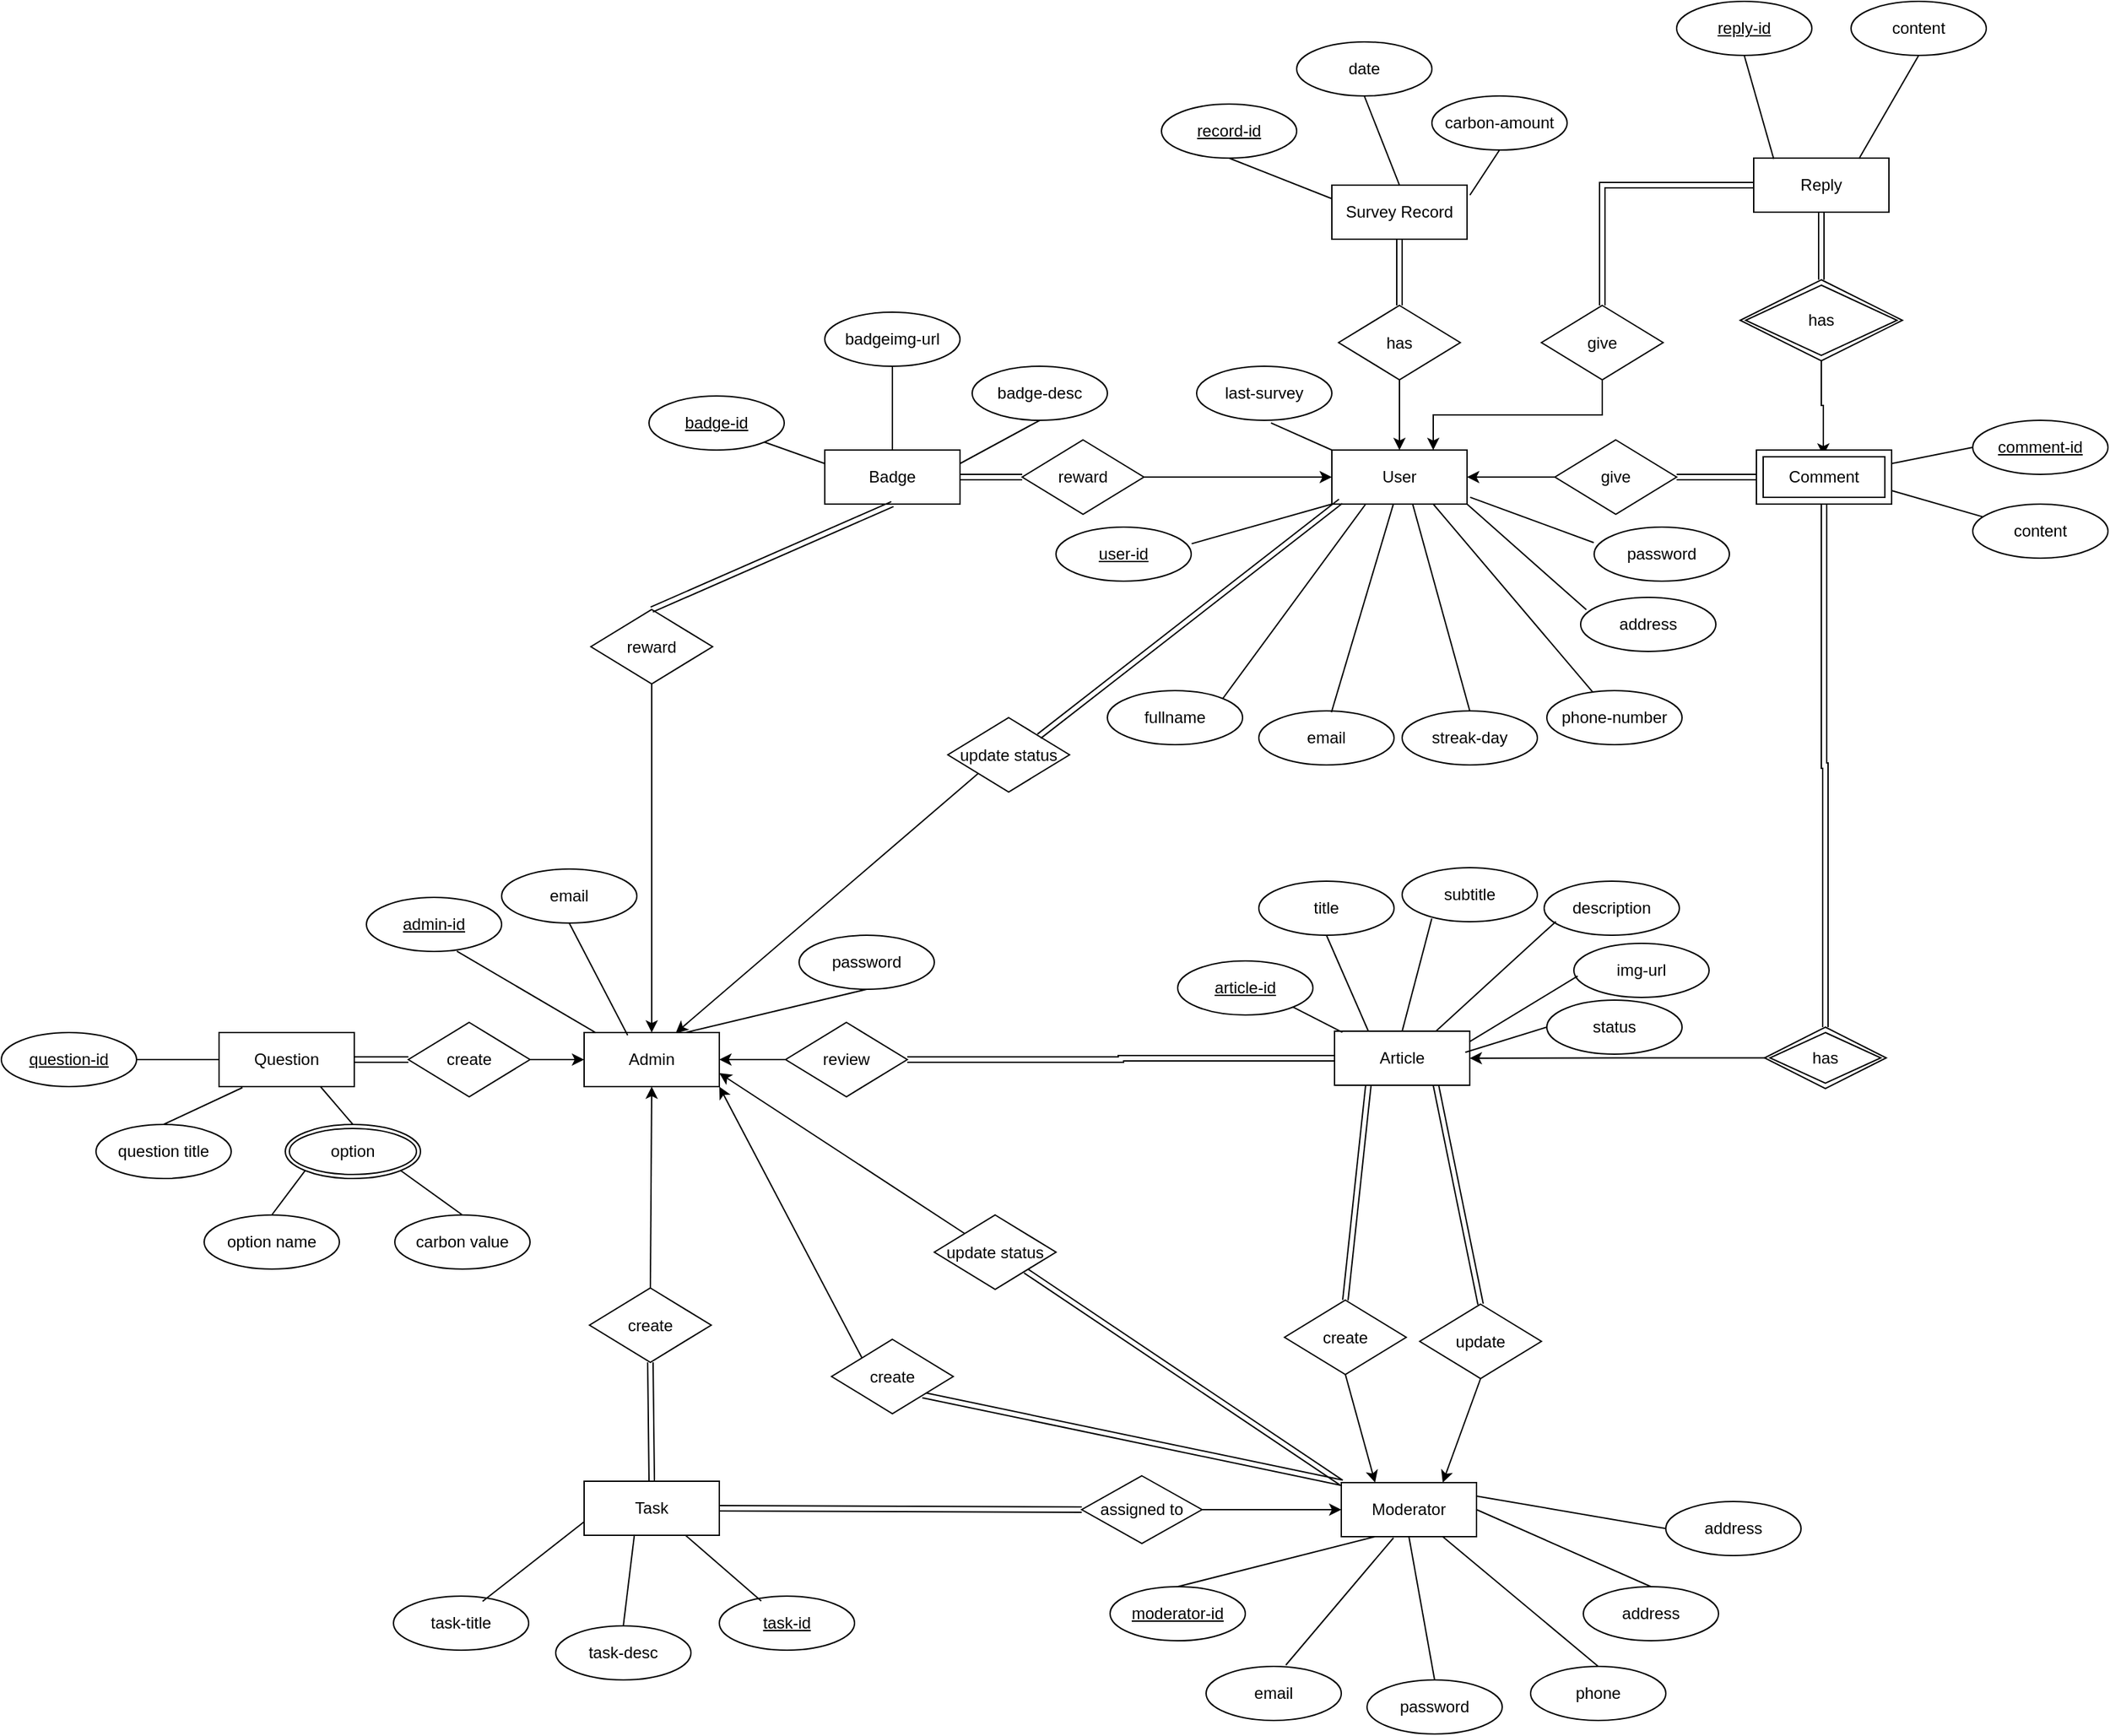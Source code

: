 <mxfile version="24.4.4" type="github">
  <diagram name="Page-1" id="LDCwevBWYP7GDwlMyTgj">
    <mxGraphModel dx="1764" dy="991" grid="1" gridSize="10" guides="1" tooltips="1" connect="1" arrows="1" fold="1" page="1" pageScale="1" pageWidth="850" pageHeight="1100" math="0" shadow="0">
      <root>
        <mxCell id="0" />
        <mxCell id="1" parent="0" />
        <mxCell id="6sJl87-KyiJKdT4K7YQF-11" value="Admin" style="whiteSpace=wrap;html=1;align=center;" parent="1" vertex="1">
          <mxGeometry x="501" y="873" width="100" height="40" as="geometry" />
        </mxCell>
        <mxCell id="6sJl87-KyiJKdT4K7YQF-12" value="Question" style="whiteSpace=wrap;html=1;align=center;" parent="1" vertex="1">
          <mxGeometry x="231" y="873" width="100" height="40" as="geometry" />
        </mxCell>
        <mxCell id="6sJl87-KyiJKdT4K7YQF-13" value="create" style="shape=rhombus;perimeter=rhombusPerimeter;whiteSpace=wrap;html=1;align=center;" parent="1" vertex="1">
          <mxGeometry x="371" y="865.5" width="90" height="55" as="geometry" />
        </mxCell>
        <mxCell id="6sJl87-KyiJKdT4K7YQF-14" value="" style="endArrow=none;html=1;rounded=0;shape=link;exitX=1;exitY=0.5;exitDx=0;exitDy=0;entryX=0;entryY=0.5;entryDx=0;entryDy=0;" parent="1" source="6sJl87-KyiJKdT4K7YQF-12" target="6sJl87-KyiJKdT4K7YQF-13" edge="1">
          <mxGeometry relative="1" as="geometry">
            <mxPoint x="341" y="903" as="sourcePoint" />
            <mxPoint x="411" y="918" as="targetPoint" />
          </mxGeometry>
        </mxCell>
        <mxCell id="6sJl87-KyiJKdT4K7YQF-15" value="" style="endArrow=classic;html=1;rounded=0;entryX=0;entryY=0.5;entryDx=0;entryDy=0;" parent="1" target="6sJl87-KyiJKdT4K7YQF-11" edge="1">
          <mxGeometry width="50" height="50" relative="1" as="geometry">
            <mxPoint x="461" y="893" as="sourcePoint" />
            <mxPoint x="501" y="923" as="targetPoint" />
          </mxGeometry>
        </mxCell>
        <mxCell id="6sJl87-KyiJKdT4K7YQF-16" value="create" style="shape=rhombus;perimeter=rhombusPerimeter;whiteSpace=wrap;html=1;align=center;" parent="1" vertex="1">
          <mxGeometry x="505" y="1062" width="90" height="55" as="geometry" />
        </mxCell>
        <mxCell id="6sJl87-KyiJKdT4K7YQF-17" value="Task" style="whiteSpace=wrap;html=1;align=center;" parent="1" vertex="1">
          <mxGeometry x="501" y="1205" width="100" height="40" as="geometry" />
        </mxCell>
        <mxCell id="6sJl87-KyiJKdT4K7YQF-18" value="" style="endArrow=none;html=1;rounded=0;shape=link;exitX=0.5;exitY=0;exitDx=0;exitDy=0;entryX=0.5;entryY=1;entryDx=0;entryDy=0;" parent="1" source="6sJl87-KyiJKdT4K7YQF-17" target="6sJl87-KyiJKdT4K7YQF-16" edge="1">
          <mxGeometry relative="1" as="geometry">
            <mxPoint x="649" y="1134" as="sourcePoint" />
            <mxPoint x="689" y="1134" as="targetPoint" />
          </mxGeometry>
        </mxCell>
        <mxCell id="6sJl87-KyiJKdT4K7YQF-19" value="" style="endArrow=classic;html=1;rounded=0;entryX=0.5;entryY=1;entryDx=0;entryDy=0;exitX=0.5;exitY=0;exitDx=0;exitDy=0;" parent="1" source="6sJl87-KyiJKdT4K7YQF-16" target="6sJl87-KyiJKdT4K7YQF-11" edge="1">
          <mxGeometry width="50" height="50" relative="1" as="geometry">
            <mxPoint x="506" y="943" as="sourcePoint" />
            <mxPoint x="546" y="943" as="targetPoint" />
          </mxGeometry>
        </mxCell>
        <mxCell id="dPGwyMM_JcIyDgCakg1t-32" style="edgeStyle=orthogonalEdgeStyle;rounded=0;orthogonalLoop=1;jettySize=auto;html=1;exitX=1;exitY=0.5;exitDx=0;exitDy=0;entryX=0;entryY=0.5;entryDx=0;entryDy=0;shape=link;" edge="1" parent="1" source="6sJl87-KyiJKdT4K7YQF-20" target="6sJl87-KyiJKdT4K7YQF-21">
          <mxGeometry relative="1" as="geometry" />
        </mxCell>
        <mxCell id="6sJl87-KyiJKdT4K7YQF-20" value="review" style="shape=rhombus;perimeter=rhombusPerimeter;whiteSpace=wrap;html=1;align=center;" parent="1" vertex="1">
          <mxGeometry x="650" y="865.5" width="90" height="55" as="geometry" />
        </mxCell>
        <mxCell id="6sJl87-KyiJKdT4K7YQF-21" value="Article" style="whiteSpace=wrap;html=1;align=center;" parent="1" vertex="1">
          <mxGeometry x="1056" y="872" width="100" height="40" as="geometry" />
        </mxCell>
        <mxCell id="6sJl87-KyiJKdT4K7YQF-23" value="" style="endArrow=classic;html=1;rounded=0;exitX=0;exitY=0.5;exitDx=0;exitDy=0;entryX=1;entryY=0.5;entryDx=0;entryDy=0;" parent="1" source="6sJl87-KyiJKdT4K7YQF-20" target="6sJl87-KyiJKdT4K7YQF-11" edge="1">
          <mxGeometry width="50" height="50" relative="1" as="geometry">
            <mxPoint x="556" y="873" as="sourcePoint" />
            <mxPoint x="606" y="823" as="targetPoint" />
          </mxGeometry>
        </mxCell>
        <mxCell id="dPGwyMM_JcIyDgCakg1t-3" style="edgeStyle=orthogonalEdgeStyle;rounded=0;orthogonalLoop=1;jettySize=auto;html=1;exitX=0.25;exitY=1;exitDx=0;exitDy=0;strokeColor=none;" edge="1" parent="1" source="6sJl87-KyiJKdT4K7YQF-25" target="6sJl87-KyiJKdT4K7YQF-72">
          <mxGeometry relative="1" as="geometry" />
        </mxCell>
        <mxCell id="6sJl87-KyiJKdT4K7YQF-25" value="Moderator" style="whiteSpace=wrap;html=1;align=center;" parent="1" vertex="1">
          <mxGeometry x="1061" y="1206" width="100" height="40" as="geometry" />
        </mxCell>
        <mxCell id="dPGwyMM_JcIyDgCakg1t-53" value="" style="edgeStyle=orthogonalEdgeStyle;rounded=0;orthogonalLoop=1;jettySize=auto;html=1;" edge="1" parent="1" source="6sJl87-KyiJKdT4K7YQF-26" target="6sJl87-KyiJKdT4K7YQF-25">
          <mxGeometry relative="1" as="geometry" />
        </mxCell>
        <mxCell id="6sJl87-KyiJKdT4K7YQF-26" value="assigned to" style="shape=rhombus;perimeter=rhombusPerimeter;whiteSpace=wrap;html=1;align=center;" parent="1" vertex="1">
          <mxGeometry x="869" y="1201" width="89" height="50" as="geometry" />
        </mxCell>
        <mxCell id="6sJl87-KyiJKdT4K7YQF-27" value="" style="shape=link;html=1;rounded=0;exitX=1;exitY=0.5;exitDx=0;exitDy=0;entryX=0;entryY=0.5;entryDx=0;entryDy=0;" parent="1" source="6sJl87-KyiJKdT4K7YQF-17" target="6sJl87-KyiJKdT4K7YQF-26" edge="1">
          <mxGeometry width="100" relative="1" as="geometry">
            <mxPoint x="796" y="1265" as="sourcePoint" />
            <mxPoint x="896" y="1265" as="targetPoint" />
          </mxGeometry>
        </mxCell>
        <mxCell id="6sJl87-KyiJKdT4K7YQF-30" value="create" style="shape=rhombus;perimeter=rhombusPerimeter;whiteSpace=wrap;html=1;align=center;" parent="1" vertex="1">
          <mxGeometry x="1019" y="1071" width="90" height="55" as="geometry" />
        </mxCell>
        <mxCell id="6sJl87-KyiJKdT4K7YQF-31" value="update" style="shape=rhombus;perimeter=rhombusPerimeter;whiteSpace=wrap;html=1;align=center;" parent="1" vertex="1">
          <mxGeometry x="1119" y="1074" width="90" height="55" as="geometry" />
        </mxCell>
        <mxCell id="6sJl87-KyiJKdT4K7YQF-32" value="" style="endArrow=classic;html=1;rounded=0;entryX=0.25;entryY=0;entryDx=0;entryDy=0;exitX=0.5;exitY=1;exitDx=0;exitDy=0;" parent="1" source="6sJl87-KyiJKdT4K7YQF-30" target="6sJl87-KyiJKdT4K7YQF-25" edge="1">
          <mxGeometry width="50" height="50" relative="1" as="geometry">
            <mxPoint x="839" y="1074" as="sourcePoint" />
            <mxPoint x="889" y="1024" as="targetPoint" />
          </mxGeometry>
        </mxCell>
        <mxCell id="6sJl87-KyiJKdT4K7YQF-33" value="" style="endArrow=classic;html=1;rounded=0;exitX=0.5;exitY=1;exitDx=0;exitDy=0;entryX=0.75;entryY=0;entryDx=0;entryDy=0;" parent="1" source="6sJl87-KyiJKdT4K7YQF-31" target="6sJl87-KyiJKdT4K7YQF-25" edge="1">
          <mxGeometry width="50" height="50" relative="1" as="geometry">
            <mxPoint x="1016" y="1103" as="sourcePoint" />
            <mxPoint x="1019" y="1154" as="targetPoint" />
          </mxGeometry>
        </mxCell>
        <mxCell id="6sJl87-KyiJKdT4K7YQF-34" value="" style="shape=link;html=1;rounded=0;entryX=0.25;entryY=1;entryDx=0;entryDy=0;exitX=0.5;exitY=0;exitDx=0;exitDy=0;" parent="1" source="6sJl87-KyiJKdT4K7YQF-30" target="6sJl87-KyiJKdT4K7YQF-21" edge="1">
          <mxGeometry width="100" relative="1" as="geometry">
            <mxPoint x="906" y="952" as="sourcePoint" />
            <mxPoint x="1006" y="952" as="targetPoint" />
          </mxGeometry>
        </mxCell>
        <mxCell id="6sJl87-KyiJKdT4K7YQF-35" value="" style="shape=link;html=1;rounded=0;entryX=0.75;entryY=1;entryDx=0;entryDy=0;exitX=0.5;exitY=0;exitDx=0;exitDy=0;" parent="1" source="6sJl87-KyiJKdT4K7YQF-31" target="6sJl87-KyiJKdT4K7YQF-21" edge="1">
          <mxGeometry width="100" relative="1" as="geometry">
            <mxPoint x="906" y="952" as="sourcePoint" />
            <mxPoint x="1006" y="952" as="targetPoint" />
          </mxGeometry>
        </mxCell>
        <mxCell id="dPGwyMM_JcIyDgCakg1t-121" style="edgeStyle=orthogonalEdgeStyle;rounded=0;orthogonalLoop=1;jettySize=auto;html=1;exitX=0.5;exitY=1;exitDx=0;exitDy=0;entryX=0.5;entryY=0;entryDx=0;entryDy=0;" edge="1" parent="1" source="6sJl87-KyiJKdT4K7YQF-36" target="6sJl87-KyiJKdT4K7YQF-11">
          <mxGeometry relative="1" as="geometry" />
        </mxCell>
        <mxCell id="6sJl87-KyiJKdT4K7YQF-36" value="reward" style="shape=rhombus;perimeter=rhombusPerimeter;whiteSpace=wrap;html=1;align=center;" parent="1" vertex="1">
          <mxGeometry x="506" y="560" width="90" height="55" as="geometry" />
        </mxCell>
        <mxCell id="6sJl87-KyiJKdT4K7YQF-37" value="Badge" style="whiteSpace=wrap;html=1;align=center;" parent="1" vertex="1">
          <mxGeometry x="679" y="442" width="100" height="40" as="geometry" />
        </mxCell>
        <mxCell id="6sJl87-KyiJKdT4K7YQF-38" value="" style="shape=link;html=1;rounded=0;exitX=0.5;exitY=1;exitDx=0;exitDy=0;entryX=0.5;entryY=0;entryDx=0;entryDy=0;" parent="1" source="6sJl87-KyiJKdT4K7YQF-37" target="6sJl87-KyiJKdT4K7YQF-36" edge="1">
          <mxGeometry width="100" relative="1" as="geometry">
            <mxPoint x="654" y="555" as="sourcePoint" />
            <mxPoint x="754" y="555" as="targetPoint" />
          </mxGeometry>
        </mxCell>
        <mxCell id="6sJl87-KyiJKdT4K7YQF-40" value="User" style="whiteSpace=wrap;html=1;align=center;" parent="1" vertex="1">
          <mxGeometry x="1054" y="442" width="100" height="40" as="geometry" />
        </mxCell>
        <mxCell id="dPGwyMM_JcIyDgCakg1t-33" style="edgeStyle=orthogonalEdgeStyle;rounded=0;orthogonalLoop=1;jettySize=auto;html=1;exitX=1;exitY=0.5;exitDx=0;exitDy=0;entryX=0;entryY=0.5;entryDx=0;entryDy=0;" edge="1" parent="1" source="6sJl87-KyiJKdT4K7YQF-41" target="6sJl87-KyiJKdT4K7YQF-40">
          <mxGeometry relative="1" as="geometry" />
        </mxCell>
        <mxCell id="6sJl87-KyiJKdT4K7YQF-41" value="reward" style="shape=rhombus;perimeter=rhombusPerimeter;whiteSpace=wrap;html=1;align=center;" parent="1" vertex="1">
          <mxGeometry x="825" y="434.5" width="90" height="55" as="geometry" />
        </mxCell>
        <mxCell id="6sJl87-KyiJKdT4K7YQF-42" value="" style="shape=link;html=1;rounded=0;exitX=1;exitY=0.5;exitDx=0;exitDy=0;entryX=0;entryY=0.5;entryDx=0;entryDy=0;" parent="1" source="6sJl87-KyiJKdT4K7YQF-37" target="6sJl87-KyiJKdT4K7YQF-41" edge="1">
          <mxGeometry width="100" relative="1" as="geometry">
            <mxPoint x="844" y="515" as="sourcePoint" />
            <mxPoint x="944" y="515" as="targetPoint" />
          </mxGeometry>
        </mxCell>
        <mxCell id="6sJl87-KyiJKdT4K7YQF-44" value="Survey Record" style="whiteSpace=wrap;html=1;align=center;" parent="1" vertex="1">
          <mxGeometry x="1054" y="246" width="100" height="40" as="geometry" />
        </mxCell>
        <mxCell id="6sJl87-KyiJKdT4K7YQF-45" value="has" style="shape=rhombus;perimeter=rhombusPerimeter;whiteSpace=wrap;html=1;align=center;" parent="1" vertex="1">
          <mxGeometry x="1059" y="335" width="90" height="55" as="geometry" />
        </mxCell>
        <mxCell id="6sJl87-KyiJKdT4K7YQF-46" value="" style="endArrow=classic;html=1;rounded=0;entryX=0.5;entryY=0;entryDx=0;entryDy=0;exitX=0.5;exitY=1;exitDx=0;exitDy=0;" parent="1" source="6sJl87-KyiJKdT4K7YQF-45" target="6sJl87-KyiJKdT4K7YQF-40" edge="1">
          <mxGeometry width="50" height="50" relative="1" as="geometry">
            <mxPoint x="994" y="486" as="sourcePoint" />
            <mxPoint x="1044" y="436" as="targetPoint" />
          </mxGeometry>
        </mxCell>
        <mxCell id="6sJl87-KyiJKdT4K7YQF-47" value="" style="shape=link;html=1;rounded=0;entryX=0.5;entryY=1;entryDx=0;entryDy=0;exitX=0.5;exitY=0;exitDx=0;exitDy=0;" parent="1" source="6sJl87-KyiJKdT4K7YQF-45" target="6sJl87-KyiJKdT4K7YQF-44" edge="1">
          <mxGeometry width="100" relative="1" as="geometry">
            <mxPoint x="974" y="346" as="sourcePoint" />
            <mxPoint x="1074" y="346" as="targetPoint" />
          </mxGeometry>
        </mxCell>
        <mxCell id="6sJl87-KyiJKdT4K7YQF-53" style="edgeStyle=orthogonalEdgeStyle;rounded=0;orthogonalLoop=1;jettySize=auto;html=1;exitX=0;exitY=0.5;exitDx=0;exitDy=0;entryX=1;entryY=0.5;entryDx=0;entryDy=0;" parent="1" source="dPGwyMM_JcIyDgCakg1t-109" target="6sJl87-KyiJKdT4K7YQF-21" edge="1">
          <mxGeometry relative="1" as="geometry">
            <mxPoint x="1374" y="892" as="sourcePoint" />
          </mxGeometry>
        </mxCell>
        <mxCell id="6sJl87-KyiJKdT4K7YQF-58" style="edgeStyle=orthogonalEdgeStyle;rounded=0;orthogonalLoop=1;jettySize=auto;html=1;exitX=0.5;exitY=0;exitDx=0;exitDy=0;entryX=0.5;entryY=1;entryDx=0;entryDy=0;shape=link;" parent="1" source="dPGwyMM_JcIyDgCakg1t-109" target="dPGwyMM_JcIyDgCakg1t-104" edge="1">
          <mxGeometry relative="1" as="geometry">
            <mxPoint x="1419" y="864.5" as="sourcePoint" />
            <mxPoint x="1421" y="583" as="targetPoint" />
          </mxGeometry>
        </mxCell>
        <mxCell id="6sJl87-KyiJKdT4K7YQF-56" style="edgeStyle=orthogonalEdgeStyle;rounded=0;orthogonalLoop=1;jettySize=auto;html=1;exitX=0;exitY=0.5;exitDx=0;exitDy=0;entryX=1;entryY=0.5;entryDx=0;entryDy=0;" parent="1" source="6sJl87-KyiJKdT4K7YQF-55" target="6sJl87-KyiJKdT4K7YQF-40" edge="1">
          <mxGeometry relative="1" as="geometry" />
        </mxCell>
        <mxCell id="6sJl87-KyiJKdT4K7YQF-57" style="edgeStyle=orthogonalEdgeStyle;rounded=0;orthogonalLoop=1;jettySize=auto;html=1;exitX=1;exitY=0.5;exitDx=0;exitDy=0;entryX=0;entryY=0.5;entryDx=0;entryDy=0;shape=link;" parent="1" source="6sJl87-KyiJKdT4K7YQF-55" target="dPGwyMM_JcIyDgCakg1t-104" edge="1">
          <mxGeometry relative="1" as="geometry">
            <mxPoint x="1369" y="463" as="targetPoint" />
          </mxGeometry>
        </mxCell>
        <mxCell id="6sJl87-KyiJKdT4K7YQF-55" value="give" style="shape=rhombus;perimeter=rhombusPerimeter;whiteSpace=wrap;html=1;align=center;" parent="1" vertex="1">
          <mxGeometry x="1219" y="434.5" width="90" height="55" as="geometry" />
        </mxCell>
        <mxCell id="6sJl87-KyiJKdT4K7YQF-59" value="Reply" style="whiteSpace=wrap;html=1;align=center;" parent="1" vertex="1">
          <mxGeometry x="1366" y="226" width="100" height="40" as="geometry" />
        </mxCell>
        <mxCell id="6sJl87-KyiJKdT4K7YQF-63" style="edgeStyle=orthogonalEdgeStyle;rounded=0;orthogonalLoop=1;jettySize=auto;html=1;exitX=0.5;exitY=0;exitDx=0;exitDy=0;entryX=0.5;entryY=1;entryDx=0;entryDy=0;shape=link;" parent="1" source="dPGwyMM_JcIyDgCakg1t-106" target="6sJl87-KyiJKdT4K7YQF-59" edge="1">
          <mxGeometry relative="1" as="geometry">
            <mxPoint x="1416" y="316" as="sourcePoint" />
          </mxGeometry>
        </mxCell>
        <mxCell id="6sJl87-KyiJKdT4K7YQF-64" style="edgeStyle=orthogonalEdgeStyle;rounded=0;orthogonalLoop=1;jettySize=auto;html=1;exitX=0.5;exitY=1;exitDx=0;exitDy=0;entryX=0.495;entryY=0.102;entryDx=0;entryDy=0;entryPerimeter=0;" parent="1" source="dPGwyMM_JcIyDgCakg1t-106" target="dPGwyMM_JcIyDgCakg1t-104" edge="1">
          <mxGeometry relative="1" as="geometry">
            <mxPoint x="1416" y="371" as="sourcePoint" />
            <mxPoint x="1415.3" y="438.76" as="targetPoint" />
          </mxGeometry>
        </mxCell>
        <mxCell id="6sJl87-KyiJKdT4K7YQF-68" style="edgeStyle=orthogonalEdgeStyle;rounded=0;orthogonalLoop=1;jettySize=auto;html=1;exitX=0.5;exitY=1;exitDx=0;exitDy=0;entryX=0.75;entryY=0;entryDx=0;entryDy=0;" parent="1" source="6sJl87-KyiJKdT4K7YQF-65" target="6sJl87-KyiJKdT4K7YQF-40" edge="1">
          <mxGeometry relative="1" as="geometry" />
        </mxCell>
        <mxCell id="6sJl87-KyiJKdT4K7YQF-69" style="edgeStyle=orthogonalEdgeStyle;rounded=0;orthogonalLoop=1;jettySize=auto;html=1;exitX=0.5;exitY=0;exitDx=0;exitDy=0;entryX=0;entryY=0.5;entryDx=0;entryDy=0;shape=link;" parent="1" source="6sJl87-KyiJKdT4K7YQF-65" target="6sJl87-KyiJKdT4K7YQF-59" edge="1">
          <mxGeometry relative="1" as="geometry" />
        </mxCell>
        <mxCell id="6sJl87-KyiJKdT4K7YQF-65" value="give" style="shape=rhombus;perimeter=rhombusPerimeter;whiteSpace=wrap;html=1;align=center;" parent="1" vertex="1">
          <mxGeometry x="1209" y="335" width="90" height="55" as="geometry" />
        </mxCell>
        <mxCell id="6sJl87-KyiJKdT4K7YQF-72" value="moderator-id" style="ellipse;whiteSpace=wrap;html=1;align=center;fontStyle=4;" parent="1" vertex="1">
          <mxGeometry x="890" y="1283" width="100" height="40" as="geometry" />
        </mxCell>
        <mxCell id="6sJl87-KyiJKdT4K7YQF-73" value="task-id" style="ellipse;whiteSpace=wrap;html=1;align=center;fontStyle=4;" parent="1" vertex="1">
          <mxGeometry x="601" y="1290" width="100" height="40" as="geometry" />
        </mxCell>
        <mxCell id="6sJl87-KyiJKdT4K7YQF-74" value="question-id" style="ellipse;whiteSpace=wrap;html=1;align=center;fontStyle=4;" parent="1" vertex="1">
          <mxGeometry x="70" y="873" width="100" height="40" as="geometry" />
        </mxCell>
        <mxCell id="6sJl87-KyiJKdT4K7YQF-75" value="article-id" style="ellipse;whiteSpace=wrap;html=1;align=center;fontStyle=4;" parent="1" vertex="1">
          <mxGeometry x="940" y="820" width="100" height="40" as="geometry" />
        </mxCell>
        <mxCell id="6sJl87-KyiJKdT4K7YQF-76" value="comment-id" style="ellipse;whiteSpace=wrap;html=1;align=center;fontStyle=4;" parent="1" vertex="1">
          <mxGeometry x="1528" y="420" width="100" height="40" as="geometry" />
        </mxCell>
        <mxCell id="6sJl87-KyiJKdT4K7YQF-77" value="reply-id" style="ellipse;whiteSpace=wrap;html=1;align=center;fontStyle=4;" parent="1" vertex="1">
          <mxGeometry x="1309" y="110" width="100" height="40" as="geometry" />
        </mxCell>
        <mxCell id="6sJl87-KyiJKdT4K7YQF-78" value="record-id" style="ellipse;whiteSpace=wrap;html=1;align=center;fontStyle=4;" parent="1" vertex="1">
          <mxGeometry x="928" y="186" width="100" height="40" as="geometry" />
        </mxCell>
        <mxCell id="6sJl87-KyiJKdT4K7YQF-79" value="user-id" style="ellipse;whiteSpace=wrap;html=1;align=center;fontStyle=4;" parent="1" vertex="1">
          <mxGeometry x="850" y="499" width="100" height="40" as="geometry" />
        </mxCell>
        <mxCell id="6sJl87-KyiJKdT4K7YQF-80" value="badge-id" style="ellipse;whiteSpace=wrap;html=1;align=center;fontStyle=4;" parent="1" vertex="1">
          <mxGeometry x="549" y="402" width="100" height="40" as="geometry" />
        </mxCell>
        <mxCell id="6sJl87-KyiJKdT4K7YQF-81" value="admin-id" style="ellipse;whiteSpace=wrap;html=1;align=center;fontStyle=4;" parent="1" vertex="1">
          <mxGeometry x="340" y="773" width="100" height="40" as="geometry" />
        </mxCell>
        <mxCell id="dPGwyMM_JcIyDgCakg1t-1" value="email" style="ellipse;whiteSpace=wrap;html=1;align=center;" vertex="1" parent="1">
          <mxGeometry x="961" y="1342" width="100" height="40" as="geometry" />
        </mxCell>
        <mxCell id="dPGwyMM_JcIyDgCakg1t-2" value="address" style="ellipse;whiteSpace=wrap;html=1;align=center;" vertex="1" parent="1">
          <mxGeometry x="1240" y="1283" width="100" height="40" as="geometry" />
        </mxCell>
        <mxCell id="dPGwyMM_JcIyDgCakg1t-4" value="" style="endArrow=none;html=1;rounded=0;entryX=0.25;entryY=1;entryDx=0;entryDy=0;exitX=0.5;exitY=0;exitDx=0;exitDy=0;" edge="1" parent="1" source="6sJl87-KyiJKdT4K7YQF-72" target="6sJl87-KyiJKdT4K7YQF-25">
          <mxGeometry relative="1" as="geometry">
            <mxPoint x="853" y="1333" as="sourcePoint" />
            <mxPoint x="1013" y="1333" as="targetPoint" />
          </mxGeometry>
        </mxCell>
        <mxCell id="dPGwyMM_JcIyDgCakg1t-5" value="fullname" style="ellipse;whiteSpace=wrap;html=1;align=center;" vertex="1" parent="1">
          <mxGeometry x="888" y="620" width="100" height="40" as="geometry" />
        </mxCell>
        <mxCell id="dPGwyMM_JcIyDgCakg1t-6" value="email" style="ellipse;whiteSpace=wrap;html=1;align=center;" vertex="1" parent="1">
          <mxGeometry x="1000" y="635" width="100" height="40" as="geometry" />
        </mxCell>
        <mxCell id="dPGwyMM_JcIyDgCakg1t-7" value="password" style="ellipse;whiteSpace=wrap;html=1;align=center;" vertex="1" parent="1">
          <mxGeometry x="1248" y="499" width="100" height="40" as="geometry" />
        </mxCell>
        <mxCell id="dPGwyMM_JcIyDgCakg1t-8" value="title" style="ellipse;whiteSpace=wrap;html=1;align=center;" vertex="1" parent="1">
          <mxGeometry x="1000" y="761" width="100" height="40" as="geometry" />
        </mxCell>
        <mxCell id="dPGwyMM_JcIyDgCakg1t-9" value="subtitle" style="ellipse;whiteSpace=wrap;html=1;align=center;" vertex="1" parent="1">
          <mxGeometry x="1106" y="751" width="100" height="40" as="geometry" />
        </mxCell>
        <mxCell id="dPGwyMM_JcIyDgCakg1t-11" value="description" style="ellipse;whiteSpace=wrap;html=1;align=center;" vertex="1" parent="1">
          <mxGeometry x="1211" y="761" width="100" height="40" as="geometry" />
        </mxCell>
        <mxCell id="dPGwyMM_JcIyDgCakg1t-12" value="img-url" style="ellipse;whiteSpace=wrap;html=1;align=center;" vertex="1" parent="1">
          <mxGeometry x="1233" y="807" width="100" height="40" as="geometry" />
        </mxCell>
        <mxCell id="dPGwyMM_JcIyDgCakg1t-13" value="address" style="ellipse;whiteSpace=wrap;html=1;align=center;" vertex="1" parent="1">
          <mxGeometry x="1238" y="551" width="100" height="40" as="geometry" />
        </mxCell>
        <mxCell id="dPGwyMM_JcIyDgCakg1t-14" value="question title" style="ellipse;whiteSpace=wrap;html=1;align=center;" vertex="1" parent="1">
          <mxGeometry x="140" y="941" width="100" height="40" as="geometry" />
        </mxCell>
        <mxCell id="dPGwyMM_JcIyDgCakg1t-17" value="option" style="ellipse;shape=doubleEllipse;margin=3;whiteSpace=wrap;html=1;align=center;" vertex="1" parent="1">
          <mxGeometry x="280" y="941" width="100" height="40" as="geometry" />
        </mxCell>
        <mxCell id="dPGwyMM_JcIyDgCakg1t-18" value="option name" style="ellipse;whiteSpace=wrap;html=1;align=center;" vertex="1" parent="1">
          <mxGeometry x="220" y="1008" width="100" height="40" as="geometry" />
        </mxCell>
        <mxCell id="dPGwyMM_JcIyDgCakg1t-19" value="carbon value" style="ellipse;whiteSpace=wrap;html=1;align=center;" vertex="1" parent="1">
          <mxGeometry x="361" y="1008" width="100" height="40" as="geometry" />
        </mxCell>
        <mxCell id="dPGwyMM_JcIyDgCakg1t-20" value="phone-number" style="ellipse;whiteSpace=wrap;html=1;align=center;" vertex="1" parent="1">
          <mxGeometry x="1213" y="620" width="100" height="40" as="geometry" />
        </mxCell>
        <mxCell id="dPGwyMM_JcIyDgCakg1t-21" value="streak-day" style="ellipse;whiteSpace=wrap;html=1;align=center;" vertex="1" parent="1">
          <mxGeometry x="1106" y="635" width="100" height="40" as="geometry" />
        </mxCell>
        <mxCell id="dPGwyMM_JcIyDgCakg1t-22" value="password" style="ellipse;whiteSpace=wrap;html=1;align=center;" vertex="1" parent="1">
          <mxGeometry x="1080" y="1352" width="100" height="40" as="geometry" />
        </mxCell>
        <mxCell id="dPGwyMM_JcIyDgCakg1t-23" value="phone" style="ellipse;whiteSpace=wrap;html=1;align=center;" vertex="1" parent="1">
          <mxGeometry x="1201" y="1342" width="100" height="40" as="geometry" />
        </mxCell>
        <mxCell id="dPGwyMM_JcIyDgCakg1t-29" style="rounded=0;orthogonalLoop=1;jettySize=auto;html=1;exitX=1;exitY=1;exitDx=0;exitDy=0;entryX=0;entryY=0;entryDx=0;entryDy=0;shape=link;" edge="1" parent="1" source="dPGwyMM_JcIyDgCakg1t-27" target="6sJl87-KyiJKdT4K7YQF-25">
          <mxGeometry relative="1" as="geometry">
            <mxPoint x="892.5" y="1057.25" as="sourcePoint" />
          </mxGeometry>
        </mxCell>
        <mxCell id="dPGwyMM_JcIyDgCakg1t-30" style="rounded=0;orthogonalLoop=1;jettySize=auto;html=1;exitX=0;exitY=0;exitDx=0;exitDy=0;entryX=1;entryY=1;entryDx=0;entryDy=0;" edge="1" parent="1" source="dPGwyMM_JcIyDgCakg1t-27" target="6sJl87-KyiJKdT4K7YQF-11">
          <mxGeometry relative="1" as="geometry" />
        </mxCell>
        <mxCell id="dPGwyMM_JcIyDgCakg1t-27" value="create" style="shape=rhombus;perimeter=rhombusPerimeter;whiteSpace=wrap;html=1;align=center;" vertex="1" parent="1">
          <mxGeometry x="684" y="1100" width="90" height="55" as="geometry" />
        </mxCell>
        <mxCell id="dPGwyMM_JcIyDgCakg1t-37" value="email" style="ellipse;whiteSpace=wrap;html=1;align=center;" vertex="1" parent="1">
          <mxGeometry x="440" y="752" width="100" height="40" as="geometry" />
        </mxCell>
        <mxCell id="dPGwyMM_JcIyDgCakg1t-39" value="password" style="ellipse;whiteSpace=wrap;html=1;align=center;" vertex="1" parent="1">
          <mxGeometry x="660" y="801" width="100" height="40" as="geometry" />
        </mxCell>
        <mxCell id="dPGwyMM_JcIyDgCakg1t-41" value="" style="endArrow=none;html=1;rounded=0;entryX=0.386;entryY=1.022;entryDx=0;entryDy=0;entryPerimeter=0;" edge="1" parent="1" target="6sJl87-KyiJKdT4K7YQF-25">
          <mxGeometry relative="1" as="geometry">
            <mxPoint x="1020" y="1341" as="sourcePoint" />
            <mxPoint x="1100" y="1251" as="targetPoint" />
          </mxGeometry>
        </mxCell>
        <mxCell id="dPGwyMM_JcIyDgCakg1t-44" value="content" style="ellipse;whiteSpace=wrap;html=1;align=center;" vertex="1" parent="1">
          <mxGeometry x="1528" y="482" width="100" height="40" as="geometry" />
        </mxCell>
        <mxCell id="dPGwyMM_JcIyDgCakg1t-46" value="content" style="ellipse;whiteSpace=wrap;html=1;align=center;" vertex="1" parent="1">
          <mxGeometry x="1438" y="110" width="100" height="40" as="geometry" />
        </mxCell>
        <mxCell id="dPGwyMM_JcIyDgCakg1t-48" value="carbon-amount" style="ellipse;whiteSpace=wrap;html=1;align=center;" vertex="1" parent="1">
          <mxGeometry x="1128" y="180" width="100" height="40" as="geometry" />
        </mxCell>
        <mxCell id="dPGwyMM_JcIyDgCakg1t-49" value="badge-desc" style="ellipse;whiteSpace=wrap;html=1;align=center;" vertex="1" parent="1">
          <mxGeometry x="788" y="380" width="100" height="40" as="geometry" />
        </mxCell>
        <mxCell id="dPGwyMM_JcIyDgCakg1t-51" value="badgeimg-url" style="ellipse;whiteSpace=wrap;html=1;align=center;" vertex="1" parent="1">
          <mxGeometry x="679" y="340" width="100" height="40" as="geometry" />
        </mxCell>
        <mxCell id="dPGwyMM_JcIyDgCakg1t-57" value="" style="endArrow=none;html=1;rounded=0;entryX=0.5;entryY=1;entryDx=0;entryDy=0;exitX=0.5;exitY=0;exitDx=0;exitDy=0;" edge="1" parent="1" source="dPGwyMM_JcIyDgCakg1t-22" target="6sJl87-KyiJKdT4K7YQF-25">
          <mxGeometry width="50" height="50" relative="1" as="geometry">
            <mxPoint x="1080" y="1371" as="sourcePoint" />
            <mxPoint x="1130" y="1321" as="targetPoint" />
          </mxGeometry>
        </mxCell>
        <mxCell id="dPGwyMM_JcIyDgCakg1t-58" value="" style="endArrow=none;html=1;rounded=0;entryX=0.75;entryY=1;entryDx=0;entryDy=0;exitX=0.5;exitY=0;exitDx=0;exitDy=0;" edge="1" parent="1" source="dPGwyMM_JcIyDgCakg1t-23" target="6sJl87-KyiJKdT4K7YQF-25">
          <mxGeometry width="50" height="50" relative="1" as="geometry">
            <mxPoint x="1190" y="1367" as="sourcePoint" />
            <mxPoint x="1171" y="1261" as="targetPoint" />
          </mxGeometry>
        </mxCell>
        <mxCell id="dPGwyMM_JcIyDgCakg1t-59" value="" style="endArrow=none;html=1;rounded=0;entryX=1;entryY=0.5;entryDx=0;entryDy=0;exitX=0.5;exitY=0;exitDx=0;exitDy=0;" edge="1" parent="1" source="dPGwyMM_JcIyDgCakg1t-2" target="6sJl87-KyiJKdT4K7YQF-25">
          <mxGeometry width="50" height="50" relative="1" as="geometry">
            <mxPoint x="1300" y="1323" as="sourcePoint" />
            <mxPoint x="1180" y="1231" as="targetPoint" />
          </mxGeometry>
        </mxCell>
        <mxCell id="dPGwyMM_JcIyDgCakg1t-61" value="" style="endArrow=none;html=1;rounded=0;entryX=0.75;entryY=1;entryDx=0;entryDy=0;exitX=0.5;exitY=0;exitDx=0;exitDy=0;" edge="1" parent="1" source="dPGwyMM_JcIyDgCakg1t-17" target="6sJl87-KyiJKdT4K7YQF-12">
          <mxGeometry width="50" height="50" relative="1" as="geometry">
            <mxPoint x="380" y="977.5" as="sourcePoint" />
            <mxPoint x="251" y="920.5" as="targetPoint" />
          </mxGeometry>
        </mxCell>
        <mxCell id="dPGwyMM_JcIyDgCakg1t-62" value="" style="endArrow=none;html=1;rounded=0;entryX=1;entryY=0.5;entryDx=0;entryDy=0;exitX=0;exitY=0.5;exitDx=0;exitDy=0;" edge="1" parent="1" source="6sJl87-KyiJKdT4K7YQF-12" target="6sJl87-KyiJKdT4K7YQF-74">
          <mxGeometry width="50" height="50" relative="1" as="geometry">
            <mxPoint x="280" y="971" as="sourcePoint" />
            <mxPoint x="151" y="914" as="targetPoint" />
          </mxGeometry>
        </mxCell>
        <mxCell id="dPGwyMM_JcIyDgCakg1t-63" value="" style="endArrow=none;html=1;rounded=0;entryX=0.5;entryY=0;entryDx=0;entryDy=0;exitX=0.173;exitY=1.019;exitDx=0;exitDy=0;exitPerimeter=0;" edge="1" parent="1" source="6sJl87-KyiJKdT4K7YQF-12" target="dPGwyMM_JcIyDgCakg1t-14">
          <mxGeometry width="50" height="50" relative="1" as="geometry">
            <mxPoint x="245" y="941" as="sourcePoint" />
            <mxPoint x="116" y="884" as="targetPoint" />
          </mxGeometry>
        </mxCell>
        <mxCell id="dPGwyMM_JcIyDgCakg1t-64" value="" style="endArrow=none;html=1;rounded=0;entryX=0.5;entryY=0;entryDx=0;entryDy=0;exitX=0;exitY=1;exitDx=0;exitDy=0;" edge="1" parent="1" source="dPGwyMM_JcIyDgCakg1t-17" target="dPGwyMM_JcIyDgCakg1t-18">
          <mxGeometry width="50" height="50" relative="1" as="geometry">
            <mxPoint x="250" y="971" as="sourcePoint" />
            <mxPoint x="121" y="914" as="targetPoint" />
          </mxGeometry>
        </mxCell>
        <mxCell id="dPGwyMM_JcIyDgCakg1t-65" value="" style="endArrow=none;html=1;rounded=0;entryX=1;entryY=1;entryDx=0;entryDy=0;exitX=0.5;exitY=0;exitDx=0;exitDy=0;" edge="1" parent="1" source="dPGwyMM_JcIyDgCakg1t-19" target="dPGwyMM_JcIyDgCakg1t-17">
          <mxGeometry width="50" height="50" relative="1" as="geometry">
            <mxPoint x="400" y="971" as="sourcePoint" />
            <mxPoint x="271" y="914" as="targetPoint" />
          </mxGeometry>
        </mxCell>
        <mxCell id="dPGwyMM_JcIyDgCakg1t-66" value="" style="endArrow=none;html=1;rounded=0;entryX=1;entryY=1;entryDx=0;entryDy=0;exitX=0.058;exitY=0.021;exitDx=0;exitDy=0;exitPerimeter=0;" edge="1" parent="1" source="6sJl87-KyiJKdT4K7YQF-21" target="6sJl87-KyiJKdT4K7YQF-75">
          <mxGeometry width="50" height="50" relative="1" as="geometry">
            <mxPoint x="1100" y="810" as="sourcePoint" />
            <mxPoint x="971" y="753" as="targetPoint" />
          </mxGeometry>
        </mxCell>
        <mxCell id="dPGwyMM_JcIyDgCakg1t-67" value="" style="endArrow=none;html=1;rounded=0;entryX=0.5;entryY=1;entryDx=0;entryDy=0;exitX=0.25;exitY=0;exitDx=0;exitDy=0;" edge="1" parent="1" source="6sJl87-KyiJKdT4K7YQF-21" target="dPGwyMM_JcIyDgCakg1t-8">
          <mxGeometry width="50" height="50" relative="1" as="geometry">
            <mxPoint x="1100" y="830" as="sourcePoint" />
            <mxPoint x="971" y="773" as="targetPoint" />
          </mxGeometry>
        </mxCell>
        <mxCell id="dPGwyMM_JcIyDgCakg1t-68" value="" style="endArrow=none;html=1;rounded=0;entryX=0.219;entryY=0.942;entryDx=0;entryDy=0;exitX=0.5;exitY=0;exitDx=0;exitDy=0;entryPerimeter=0;" edge="1" parent="1" source="6sJl87-KyiJKdT4K7YQF-21" target="dPGwyMM_JcIyDgCakg1t-9">
          <mxGeometry width="50" height="50" relative="1" as="geometry">
            <mxPoint x="1120" y="830" as="sourcePoint" />
            <mxPoint x="991" y="773" as="targetPoint" />
          </mxGeometry>
        </mxCell>
        <mxCell id="dPGwyMM_JcIyDgCakg1t-69" value="" style="endArrow=none;html=1;rounded=0;entryX=0.087;entryY=0.746;entryDx=0;entryDy=0;exitX=0.75;exitY=0;exitDx=0;exitDy=0;entryPerimeter=0;" edge="1" parent="1" source="6sJl87-KyiJKdT4K7YQF-21" target="dPGwyMM_JcIyDgCakg1t-11">
          <mxGeometry width="50" height="50" relative="1" as="geometry">
            <mxPoint x="1170" y="820" as="sourcePoint" />
            <mxPoint x="1041" y="763" as="targetPoint" />
          </mxGeometry>
        </mxCell>
        <mxCell id="dPGwyMM_JcIyDgCakg1t-70" value="" style="endArrow=none;html=1;rounded=0;entryX=0.028;entryY=0.605;entryDx=0;entryDy=0;exitX=0.996;exitY=0.199;exitDx=0;exitDy=0;entryPerimeter=0;exitPerimeter=0;" edge="1" parent="1" source="6sJl87-KyiJKdT4K7YQF-21" target="dPGwyMM_JcIyDgCakg1t-12">
          <mxGeometry width="50" height="50" relative="1" as="geometry">
            <mxPoint x="1200" y="850" as="sourcePoint" />
            <mxPoint x="1071" y="793" as="targetPoint" />
          </mxGeometry>
        </mxCell>
        <mxCell id="dPGwyMM_JcIyDgCakg1t-72" value="" style="endArrow=none;html=1;rounded=0;entryX=1.003;entryY=0.308;entryDx=0;entryDy=0;exitX=0;exitY=1;exitDx=0;exitDy=0;entryPerimeter=0;" edge="1" parent="1" source="6sJl87-KyiJKdT4K7YQF-40" target="6sJl87-KyiJKdT4K7YQF-79">
          <mxGeometry width="50" height="50" relative="1" as="geometry">
            <mxPoint x="1104" y="528" as="sourcePoint" />
            <mxPoint x="975" y="471" as="targetPoint" />
          </mxGeometry>
        </mxCell>
        <mxCell id="dPGwyMM_JcIyDgCakg1t-73" value="" style="endArrow=none;html=1;rounded=0;entryX=1;entryY=0;entryDx=0;entryDy=0;exitX=0.25;exitY=1;exitDx=0;exitDy=0;" edge="1" parent="1" source="6sJl87-KyiJKdT4K7YQF-40" target="dPGwyMM_JcIyDgCakg1t-5">
          <mxGeometry width="50" height="50" relative="1" as="geometry">
            <mxPoint x="1038" y="540" as="sourcePoint" />
            <mxPoint x="909" y="483" as="targetPoint" />
          </mxGeometry>
        </mxCell>
        <mxCell id="dPGwyMM_JcIyDgCakg1t-74" value="" style="endArrow=none;html=1;rounded=0;exitX=0.454;exitY=1.008;exitDx=0;exitDy=0;exitPerimeter=0;entryX=0.537;entryY=0.025;entryDx=0;entryDy=0;entryPerimeter=0;" edge="1" parent="1" source="6sJl87-KyiJKdT4K7YQF-40" target="dPGwyMM_JcIyDgCakg1t-6">
          <mxGeometry width="50" height="50" relative="1" as="geometry">
            <mxPoint x="1138" y="550" as="sourcePoint" />
            <mxPoint x="1058" y="540" as="targetPoint" />
          </mxGeometry>
        </mxCell>
        <mxCell id="dPGwyMM_JcIyDgCakg1t-75" value="" style="endArrow=none;html=1;rounded=0;entryX=0.5;entryY=0;entryDx=0;entryDy=0;exitX=0.598;exitY=1.003;exitDx=0;exitDy=0;exitPerimeter=0;" edge="1" parent="1" source="6sJl87-KyiJKdT4K7YQF-40" target="dPGwyMM_JcIyDgCakg1t-21">
          <mxGeometry width="50" height="50" relative="1" as="geometry">
            <mxPoint x="1148" y="540" as="sourcePoint" />
            <mxPoint x="1019" y="483" as="targetPoint" />
          </mxGeometry>
        </mxCell>
        <mxCell id="dPGwyMM_JcIyDgCakg1t-76" value="" style="endArrow=none;html=1;rounded=0;exitX=0.75;exitY=1;exitDx=0;exitDy=0;" edge="1" parent="1" source="6sJl87-KyiJKdT4K7YQF-40" target="dPGwyMM_JcIyDgCakg1t-20">
          <mxGeometry width="50" height="50" relative="1" as="geometry">
            <mxPoint x="1168" y="530" as="sourcePoint" />
            <mxPoint x="1039" y="473" as="targetPoint" />
          </mxGeometry>
        </mxCell>
        <mxCell id="dPGwyMM_JcIyDgCakg1t-77" value="" style="endArrow=none;html=1;rounded=0;entryX=0.042;entryY=0.229;entryDx=0;entryDy=0;exitX=1;exitY=1;exitDx=0;exitDy=0;entryPerimeter=0;" edge="1" parent="1" source="6sJl87-KyiJKdT4K7YQF-40" target="dPGwyMM_JcIyDgCakg1t-13">
          <mxGeometry width="50" height="50" relative="1" as="geometry">
            <mxPoint x="1178" y="500" as="sourcePoint" />
            <mxPoint x="1049" y="443" as="targetPoint" />
          </mxGeometry>
        </mxCell>
        <mxCell id="dPGwyMM_JcIyDgCakg1t-78" value="" style="endArrow=none;html=1;rounded=0;entryX=1.023;entryY=0.873;entryDx=0;entryDy=0;exitX=-0.003;exitY=0.288;exitDx=0;exitDy=0;exitPerimeter=0;entryPerimeter=0;" edge="1" parent="1" source="dPGwyMM_JcIyDgCakg1t-7" target="6sJl87-KyiJKdT4K7YQF-40">
          <mxGeometry width="50" height="50" relative="1" as="geometry">
            <mxPoint x="1208" y="490" as="sourcePoint" />
            <mxPoint x="1079" y="433" as="targetPoint" />
          </mxGeometry>
        </mxCell>
        <mxCell id="dPGwyMM_JcIyDgCakg1t-79" value="" style="endArrow=none;html=1;rounded=0;entryX=0.669;entryY=0.996;entryDx=0;entryDy=0;exitX=0.087;exitY=0.004;exitDx=0;exitDy=0;exitPerimeter=0;entryPerimeter=0;" edge="1" parent="1" source="6sJl87-KyiJKdT4K7YQF-11" target="6sJl87-KyiJKdT4K7YQF-81">
          <mxGeometry width="50" height="50" relative="1" as="geometry">
            <mxPoint x="460" y="841" as="sourcePoint" />
            <mxPoint x="331" y="784" as="targetPoint" />
          </mxGeometry>
        </mxCell>
        <mxCell id="dPGwyMM_JcIyDgCakg1t-80" value="" style="endArrow=none;html=1;rounded=0;entryX=0.5;entryY=1;entryDx=0;entryDy=0;exitX=0.322;exitY=0.051;exitDx=0;exitDy=0;exitPerimeter=0;" edge="1" parent="1" source="6sJl87-KyiJKdT4K7YQF-11" target="dPGwyMM_JcIyDgCakg1t-37">
          <mxGeometry width="50" height="50" relative="1" as="geometry">
            <mxPoint x="490" y="791" as="sourcePoint" />
            <mxPoint x="361" y="734" as="targetPoint" />
          </mxGeometry>
        </mxCell>
        <mxCell id="dPGwyMM_JcIyDgCakg1t-81" value="" style="endArrow=none;html=1;rounded=0;entryX=0.5;entryY=1;entryDx=0;entryDy=0;exitX=0.75;exitY=0;exitDx=0;exitDy=0;" edge="1" parent="1" source="6sJl87-KyiJKdT4K7YQF-11" target="dPGwyMM_JcIyDgCakg1t-39">
          <mxGeometry width="50" height="50" relative="1" as="geometry">
            <mxPoint x="650" y="721" as="sourcePoint" />
            <mxPoint x="521" y="664" as="targetPoint" />
          </mxGeometry>
        </mxCell>
        <mxCell id="dPGwyMM_JcIyDgCakg1t-82" value="" style="endArrow=none;html=1;rounded=0;entryX=1;entryY=1;entryDx=0;entryDy=0;exitX=0;exitY=0.25;exitDx=0;exitDy=0;" edge="1" parent="1" source="6sJl87-KyiJKdT4K7YQF-37" target="6sJl87-KyiJKdT4K7YQF-80">
          <mxGeometry width="50" height="50" relative="1" as="geometry">
            <mxPoint x="688" y="390" as="sourcePoint" />
            <mxPoint x="559" y="333" as="targetPoint" />
          </mxGeometry>
        </mxCell>
        <mxCell id="dPGwyMM_JcIyDgCakg1t-84" value="" style="endArrow=none;html=1;rounded=0;entryX=0.5;entryY=1;entryDx=0;entryDy=0;exitX=0.5;exitY=0;exitDx=0;exitDy=0;" edge="1" parent="1" source="6sJl87-KyiJKdT4K7YQF-37" target="dPGwyMM_JcIyDgCakg1t-51">
          <mxGeometry width="50" height="50" relative="1" as="geometry">
            <mxPoint x="728" y="360" as="sourcePoint" />
            <mxPoint x="599" y="303" as="targetPoint" />
          </mxGeometry>
        </mxCell>
        <mxCell id="dPGwyMM_JcIyDgCakg1t-85" value="" style="endArrow=none;html=1;rounded=0;entryX=0.5;entryY=1;entryDx=0;entryDy=0;exitX=1;exitY=0.25;exitDx=0;exitDy=0;" edge="1" parent="1" source="6sJl87-KyiJKdT4K7YQF-37" target="dPGwyMM_JcIyDgCakg1t-49">
          <mxGeometry width="50" height="50" relative="1" as="geometry">
            <mxPoint x="768" y="410" as="sourcePoint" />
            <mxPoint x="639" y="353" as="targetPoint" />
          </mxGeometry>
        </mxCell>
        <mxCell id="dPGwyMM_JcIyDgCakg1t-86" value="" style="endArrow=none;html=1;rounded=0;entryX=0.5;entryY=1;entryDx=0;entryDy=0;exitX=0;exitY=0.25;exitDx=0;exitDy=0;" edge="1" parent="1" source="6sJl87-KyiJKdT4K7YQF-44" target="6sJl87-KyiJKdT4K7YQF-78">
          <mxGeometry width="50" height="50" relative="1" as="geometry">
            <mxPoint x="1008" y="240" as="sourcePoint" />
            <mxPoint x="879" y="183" as="targetPoint" />
          </mxGeometry>
        </mxCell>
        <mxCell id="dPGwyMM_JcIyDgCakg1t-88" value="" style="endArrow=none;html=1;rounded=0;entryX=1.021;entryY=0.184;entryDx=0;entryDy=0;exitX=0.5;exitY=1;exitDx=0;exitDy=0;entryPerimeter=0;" edge="1" parent="1" source="dPGwyMM_JcIyDgCakg1t-48" target="6sJl87-KyiJKdT4K7YQF-44">
          <mxGeometry width="50" height="50" relative="1" as="geometry">
            <mxPoint x="1208" y="270" as="sourcePoint" />
            <mxPoint x="1079" y="213" as="targetPoint" />
          </mxGeometry>
        </mxCell>
        <mxCell id="dPGwyMM_JcIyDgCakg1t-89" value="" style="endArrow=none;html=1;rounded=0;entryX=0.5;entryY=1;entryDx=0;entryDy=0;exitX=0.148;exitY=0.015;exitDx=0;exitDy=0;exitPerimeter=0;" edge="1" parent="1" source="6sJl87-KyiJKdT4K7YQF-59" target="6sJl87-KyiJKdT4K7YQF-77">
          <mxGeometry width="50" height="50" relative="1" as="geometry">
            <mxPoint x="1408" y="180" as="sourcePoint" />
            <mxPoint x="1279" y="123" as="targetPoint" />
          </mxGeometry>
        </mxCell>
        <mxCell id="dPGwyMM_JcIyDgCakg1t-91" value="" style="endArrow=none;html=1;rounded=0;entryX=0.779;entryY=0.008;entryDx=0;entryDy=0;exitX=0.5;exitY=1;exitDx=0;exitDy=0;entryPerimeter=0;" edge="1" parent="1" source="dPGwyMM_JcIyDgCakg1t-46" target="6sJl87-KyiJKdT4K7YQF-59">
          <mxGeometry width="50" height="50" relative="1" as="geometry">
            <mxPoint x="1518" y="230" as="sourcePoint" />
            <mxPoint x="1389" y="173" as="targetPoint" />
          </mxGeometry>
        </mxCell>
        <mxCell id="dPGwyMM_JcIyDgCakg1t-92" value="" style="endArrow=none;html=1;rounded=0;entryX=1;entryY=0.75;entryDx=0;entryDy=0;exitX=0.076;exitY=0.236;exitDx=0;exitDy=0;exitPerimeter=0;" edge="1" parent="1" source="dPGwyMM_JcIyDgCakg1t-44" target="dPGwyMM_JcIyDgCakg1t-104">
          <mxGeometry width="50" height="50" relative="1" as="geometry">
            <mxPoint x="1498" y="480" as="sourcePoint" />
            <mxPoint x="1469" y="473" as="targetPoint" />
          </mxGeometry>
        </mxCell>
        <mxCell id="dPGwyMM_JcIyDgCakg1t-96" value="" style="endArrow=none;html=1;rounded=0;entryX=1;entryY=0.25;entryDx=0;entryDy=0;exitX=0;exitY=0.5;exitDx=0;exitDy=0;" edge="1" parent="1" source="6sJl87-KyiJKdT4K7YQF-76" target="dPGwyMM_JcIyDgCakg1t-104">
          <mxGeometry width="50" height="50" relative="1" as="geometry">
            <mxPoint x="1488" y="420" as="sourcePoint" />
            <mxPoint x="1469" y="463" as="targetPoint" />
          </mxGeometry>
        </mxCell>
        <mxCell id="dPGwyMM_JcIyDgCakg1t-97" value="task-desc" style="ellipse;whiteSpace=wrap;html=1;align=center;" vertex="1" parent="1">
          <mxGeometry x="480" y="1312" width="100" height="40" as="geometry" />
        </mxCell>
        <mxCell id="dPGwyMM_JcIyDgCakg1t-99" value="task-title" style="ellipse;whiteSpace=wrap;html=1;align=center;" vertex="1" parent="1">
          <mxGeometry x="360" y="1290" width="100" height="40" as="geometry" />
        </mxCell>
        <mxCell id="dPGwyMM_JcIyDgCakg1t-100" value="" style="endArrow=none;html=1;rounded=0;entryX=0.372;entryY=0.986;entryDx=0;entryDy=0;exitX=0.5;exitY=0;exitDx=0;exitDy=0;entryPerimeter=0;" edge="1" parent="1" source="dPGwyMM_JcIyDgCakg1t-97" target="6sJl87-KyiJKdT4K7YQF-17">
          <mxGeometry relative="1" as="geometry">
            <mxPoint x="450" y="1231" as="sourcePoint" />
            <mxPoint x="596" y="1194" as="targetPoint" />
          </mxGeometry>
        </mxCell>
        <mxCell id="dPGwyMM_JcIyDgCakg1t-101" value="" style="endArrow=none;html=1;rounded=0;entryX=0;entryY=0.75;entryDx=0;entryDy=0;exitX=0.659;exitY=0.097;exitDx=0;exitDy=0;exitPerimeter=0;" edge="1" parent="1" source="dPGwyMM_JcIyDgCakg1t-99" target="6sJl87-KyiJKdT4K7YQF-17">
          <mxGeometry relative="1" as="geometry">
            <mxPoint x="430" y="1291" as="sourcePoint" />
            <mxPoint x="511" y="1235" as="targetPoint" />
          </mxGeometry>
        </mxCell>
        <mxCell id="dPGwyMM_JcIyDgCakg1t-103" value="" style="endArrow=none;html=1;rounded=0;entryX=0.75;entryY=1;entryDx=0;entryDy=0;exitX=0.31;exitY=0.09;exitDx=0;exitDy=0;exitPerimeter=0;" edge="1" parent="1" source="6sJl87-KyiJKdT4K7YQF-73" target="6sJl87-KyiJKdT4K7YQF-17">
          <mxGeometry relative="1" as="geometry">
            <mxPoint x="618.9" y="1284.08" as="sourcePoint" />
            <mxPoint x="536" y="1255" as="targetPoint" />
          </mxGeometry>
        </mxCell>
        <mxCell id="dPGwyMM_JcIyDgCakg1t-104" value="Comment" style="shape=ext;margin=3;double=1;whiteSpace=wrap;html=1;align=center;" vertex="1" parent="1">
          <mxGeometry x="1368" y="442" width="100" height="40" as="geometry" />
        </mxCell>
        <mxCell id="dPGwyMM_JcIyDgCakg1t-106" value="has" style="shape=rhombus;double=1;perimeter=rhombusPerimeter;whiteSpace=wrap;html=1;align=center;" vertex="1" parent="1">
          <mxGeometry x="1356" y="316" width="120" height="60" as="geometry" />
        </mxCell>
        <mxCell id="dPGwyMM_JcIyDgCakg1t-107" value="status" style="ellipse;whiteSpace=wrap;html=1;align=center;" vertex="1" parent="1">
          <mxGeometry x="1213" y="849" width="100" height="40" as="geometry" />
        </mxCell>
        <mxCell id="dPGwyMM_JcIyDgCakg1t-108" value="" style="endArrow=none;html=1;rounded=0;entryX=0;entryY=0.5;entryDx=0;entryDy=0;exitX=0.967;exitY=0.39;exitDx=0;exitDy=0;exitPerimeter=0;" edge="1" parent="1" source="6sJl87-KyiJKdT4K7YQF-21" target="dPGwyMM_JcIyDgCakg1t-107">
          <mxGeometry width="50" height="50" relative="1" as="geometry">
            <mxPoint x="1166" y="890" as="sourcePoint" />
            <mxPoint x="1246" y="841" as="targetPoint" />
          </mxGeometry>
        </mxCell>
        <mxCell id="dPGwyMM_JcIyDgCakg1t-109" value="has" style="shape=rhombus;double=1;perimeter=rhombusPerimeter;whiteSpace=wrap;html=1;align=center;" vertex="1" parent="1">
          <mxGeometry x="1374" y="869" width="90" height="45.5" as="geometry" />
        </mxCell>
        <mxCell id="dPGwyMM_JcIyDgCakg1t-110" value="last-survey" style="ellipse;whiteSpace=wrap;html=1;align=center;" vertex="1" parent="1">
          <mxGeometry x="954" y="380" width="100" height="40" as="geometry" />
        </mxCell>
        <mxCell id="dPGwyMM_JcIyDgCakg1t-111" value="date" style="ellipse;whiteSpace=wrap;html=1;align=center;" vertex="1" parent="1">
          <mxGeometry x="1028" y="140" width="100" height="40" as="geometry" />
        </mxCell>
        <mxCell id="dPGwyMM_JcIyDgCakg1t-112" value="" style="endArrow=none;html=1;rounded=0;entryX=0.5;entryY=1;entryDx=0;entryDy=0;exitX=0.5;exitY=0;exitDx=0;exitDy=0;" edge="1" parent="1" source="6sJl87-KyiJKdT4K7YQF-44" target="dPGwyMM_JcIyDgCakg1t-111">
          <mxGeometry width="50" height="50" relative="1" as="geometry">
            <mxPoint x="1128" y="226" as="sourcePoint" />
            <mxPoint x="1052" y="196" as="targetPoint" />
          </mxGeometry>
        </mxCell>
        <mxCell id="dPGwyMM_JcIyDgCakg1t-113" value="" style="endArrow=none;html=1;rounded=0;entryX=0.55;entryY=1.048;entryDx=0;entryDy=0;exitX=0;exitY=0;exitDx=0;exitDy=0;entryPerimeter=0;" edge="1" parent="1" source="6sJl87-KyiJKdT4K7YQF-40" target="dPGwyMM_JcIyDgCakg1t-110">
          <mxGeometry width="50" height="50" relative="1" as="geometry">
            <mxPoint x="1066" y="460" as="sourcePoint" />
            <mxPoint x="990" y="430" as="targetPoint" />
          </mxGeometry>
        </mxCell>
        <mxCell id="dPGwyMM_JcIyDgCakg1t-116" style="rounded=0;orthogonalLoop=1;jettySize=auto;html=1;exitX=0;exitY=0;exitDx=0;exitDy=0;entryX=1;entryY=0.75;entryDx=0;entryDy=0;" edge="1" parent="1" source="dPGwyMM_JcIyDgCakg1t-115" target="6sJl87-KyiJKdT4K7YQF-11">
          <mxGeometry relative="1" as="geometry" />
        </mxCell>
        <mxCell id="dPGwyMM_JcIyDgCakg1t-117" style="rounded=0;orthogonalLoop=1;jettySize=auto;html=1;exitX=1;exitY=1;exitDx=0;exitDy=0;entryX=0;entryY=0;entryDx=0;entryDy=0;shape=link;" edge="1" parent="1" source="dPGwyMM_JcIyDgCakg1t-115" target="6sJl87-KyiJKdT4K7YQF-25">
          <mxGeometry relative="1" as="geometry" />
        </mxCell>
        <mxCell id="dPGwyMM_JcIyDgCakg1t-115" value="update status" style="shape=rhombus;perimeter=rhombusPerimeter;whiteSpace=wrap;html=1;align=center;" vertex="1" parent="1">
          <mxGeometry x="760" y="1008" width="90" height="55" as="geometry" />
        </mxCell>
        <mxCell id="dPGwyMM_JcIyDgCakg1t-118" value="address" style="ellipse;whiteSpace=wrap;html=1;align=center;" vertex="1" parent="1">
          <mxGeometry x="1301" y="1220" width="100" height="40" as="geometry" />
        </mxCell>
        <mxCell id="dPGwyMM_JcIyDgCakg1t-120" value="" style="endArrow=none;html=1;rounded=0;entryX=1;entryY=0.25;entryDx=0;entryDy=0;exitX=0;exitY=0.5;exitDx=0;exitDy=0;" edge="1" parent="1" source="dPGwyMM_JcIyDgCakg1t-118" target="6sJl87-KyiJKdT4K7YQF-25">
          <mxGeometry width="50" height="50" relative="1" as="geometry">
            <mxPoint x="1317" y="1262" as="sourcePoint" />
            <mxPoint x="1188" y="1205" as="targetPoint" />
          </mxGeometry>
        </mxCell>
        <mxCell id="dPGwyMM_JcIyDgCakg1t-122" value="update status" style="shape=rhombus;perimeter=rhombusPerimeter;whiteSpace=wrap;html=1;align=center;" vertex="1" parent="1">
          <mxGeometry x="770" y="640" width="90" height="55" as="geometry" />
        </mxCell>
        <mxCell id="dPGwyMM_JcIyDgCakg1t-123" style="rounded=0;orthogonalLoop=1;jettySize=auto;html=1;exitX=0;exitY=1;exitDx=0;exitDy=0;entryX=0.677;entryY=0.01;entryDx=0;entryDy=0;entryPerimeter=0;" edge="1" parent="1" source="dPGwyMM_JcIyDgCakg1t-122" target="6sJl87-KyiJKdT4K7YQF-11">
          <mxGeometry relative="1" as="geometry" />
        </mxCell>
        <mxCell id="dPGwyMM_JcIyDgCakg1t-124" style="rounded=0;orthogonalLoop=1;jettySize=auto;html=1;exitX=1;exitY=0;exitDx=0;exitDy=0;entryX=0.065;entryY=0.949;entryDx=0;entryDy=0;entryPerimeter=0;shape=link;" edge="1" parent="1" source="dPGwyMM_JcIyDgCakg1t-122" target="6sJl87-KyiJKdT4K7YQF-40">
          <mxGeometry relative="1" as="geometry" />
        </mxCell>
      </root>
    </mxGraphModel>
  </diagram>
</mxfile>
